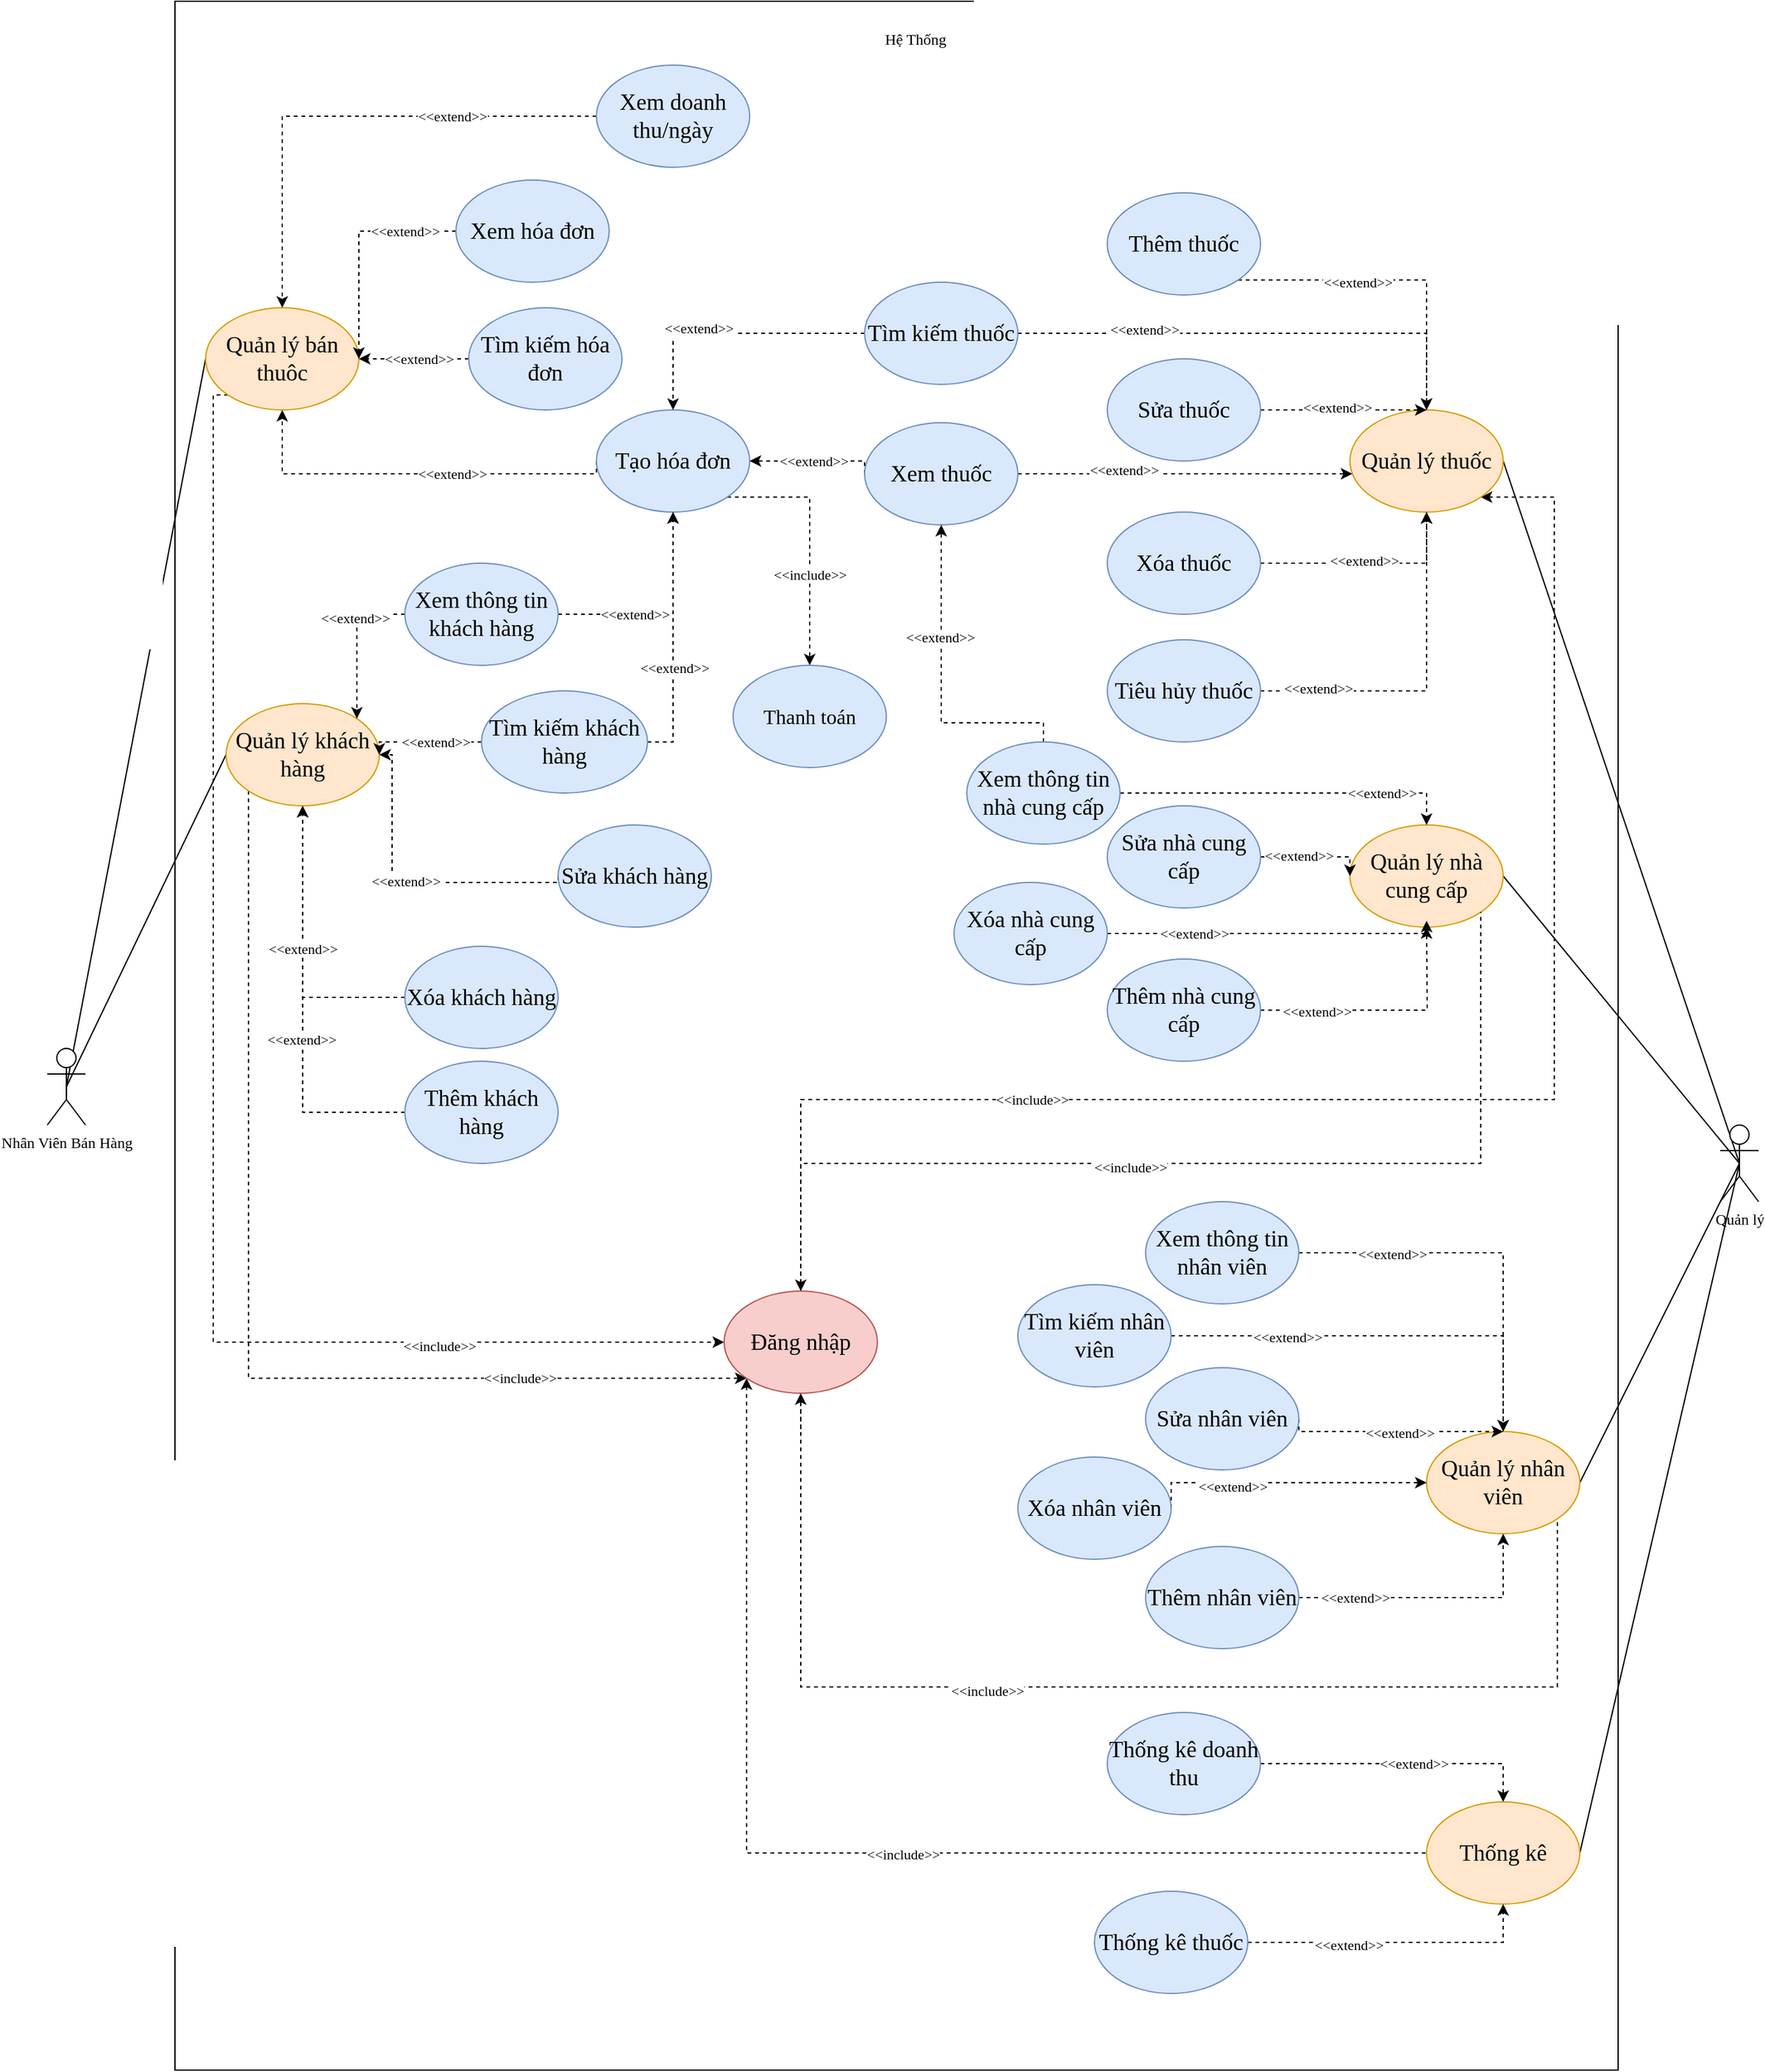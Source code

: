 <mxfile version="13.7.7" type="github">
  <diagram id="my5T69vcgsBm1xiMYot3" name="Page-1">
    <mxGraphModel dx="3367" dy="3146" grid="1" gridSize="10" guides="1" tooltips="1" connect="1" arrows="1" fold="1" page="1" pageScale="1" pageWidth="827" pageHeight="1169" math="0" shadow="0">
      <root>
        <mxCell id="0" />
        <mxCell id="1" parent="0" />
        <mxCell id="rmX3EuTgFiDhoVk7WDeN-18" value="" style="rounded=0;whiteSpace=wrap;html=1;fontFamily=Times New Roman;" vertex="1" parent="1">
          <mxGeometry x="270" y="-60" width="1130" height="1620" as="geometry" />
        </mxCell>
        <mxCell id="ejoTcQP1C6wPcJlGT3Gc-2" value="Hệ Thống" style="text;html=1;strokeColor=none;fillColor=none;align=center;verticalAlign=middle;whiteSpace=wrap;rounded=0;fontFamily=Times New Roman;" parent="1" vertex="1">
          <mxGeometry x="790" y="-40" width="120" height="20" as="geometry" />
        </mxCell>
        <mxCell id="ejoTcQP1C6wPcJlGT3Gc-44" style="edgeStyle=none;rounded=0;orthogonalLoop=1;jettySize=auto;html=1;exitX=0.5;exitY=0.5;exitDx=0;exitDy=0;exitPerimeter=0;entryX=0;entryY=0.5;entryDx=0;entryDy=0;endArrow=none;endFill=0;fontFamily=Times New Roman;" parent="1" source="ejoTcQP1C6wPcJlGT3Gc-5" target="ejoTcQP1C6wPcJlGT3Gc-8" edge="1">
          <mxGeometry relative="1" as="geometry" />
        </mxCell>
        <mxCell id="ejoTcQP1C6wPcJlGT3Gc-45" style="edgeStyle=none;rounded=0;orthogonalLoop=1;jettySize=auto;html=1;exitX=0.5;exitY=0.5;exitDx=0;exitDy=0;exitPerimeter=0;entryX=0;entryY=0.5;entryDx=0;entryDy=0;endArrow=none;endFill=0;fontFamily=Times New Roman;" parent="1" source="ejoTcQP1C6wPcJlGT3Gc-5" target="ejoTcQP1C6wPcJlGT3Gc-10" edge="1">
          <mxGeometry relative="1" as="geometry" />
        </mxCell>
        <mxCell id="ejoTcQP1C6wPcJlGT3Gc-5" value="Nhân Viên Bán Hàng" style="shape=umlActor;verticalLabelPosition=bottom;verticalAlign=top;html=1;outlineConnect=0;fontFamily=Times New Roman;" parent="1" vertex="1">
          <mxGeometry x="170" y="760" width="30" height="60" as="geometry" />
        </mxCell>
        <mxCell id="rmX3EuTgFiDhoVk7WDeN-57" style="edgeStyle=orthogonalEdgeStyle;rounded=0;orthogonalLoop=1;jettySize=auto;html=1;exitX=0;exitY=1;exitDx=0;exitDy=0;entryX=0;entryY=0.5;entryDx=0;entryDy=0;dashed=1;startArrow=none;startFill=0;endArrow=classic;endFill=1;fontFamily=Times New Roman;" edge="1" parent="1" source="ejoTcQP1C6wPcJlGT3Gc-8" target="rmX3EuTgFiDhoVk7WDeN-29">
          <mxGeometry relative="1" as="geometry">
            <Array as="points">
              <mxPoint x="300" y="248" />
              <mxPoint x="300" y="990" />
            </Array>
          </mxGeometry>
        </mxCell>
        <mxCell id="rmX3EuTgFiDhoVk7WDeN-76" value="&amp;lt;&amp;lt;include&amp;gt;&amp;gt;" style="edgeLabel;html=1;align=center;verticalAlign=middle;resizable=0;points=[];fontFamily=Times New Roman;" vertex="1" connectable="0" parent="rmX3EuTgFiDhoVk7WDeN-57">
          <mxGeometry x="0.613" y="-3" relative="1" as="geometry">
            <mxPoint as="offset" />
          </mxGeometry>
        </mxCell>
        <mxCell id="ejoTcQP1C6wPcJlGT3Gc-8" value="&lt;font style=&quot;font-size: 18px&quot;&gt;Quản lý bán thuôc&lt;/font&gt;" style="ellipse;whiteSpace=wrap;html=1;fillColor=#ffe6cc;strokeColor=#d79b00;fontFamily=Times New Roman;" parent="1" vertex="1">
          <mxGeometry x="294" y="180" width="120" height="80" as="geometry" />
        </mxCell>
        <mxCell id="rmX3EuTgFiDhoVk7WDeN-58" style="edgeStyle=orthogonalEdgeStyle;rounded=0;orthogonalLoop=1;jettySize=auto;html=1;exitX=0;exitY=1;exitDx=0;exitDy=0;entryX=0;entryY=1;entryDx=0;entryDy=0;dashed=1;startArrow=none;startFill=0;endArrow=classic;endFill=1;fontFamily=Times New Roman;" edge="1" parent="1" source="ejoTcQP1C6wPcJlGT3Gc-10" target="rmX3EuTgFiDhoVk7WDeN-29">
          <mxGeometry relative="1" as="geometry">
            <Array as="points">
              <mxPoint x="328" y="1018" />
            </Array>
          </mxGeometry>
        </mxCell>
        <mxCell id="rmX3EuTgFiDhoVk7WDeN-77" value="&amp;lt;&amp;lt;include&amp;gt;&amp;gt;" style="edgeLabel;html=1;align=center;verticalAlign=middle;resizable=0;points=[];fontFamily=Times New Roman;" vertex="1" connectable="0" parent="rmX3EuTgFiDhoVk7WDeN-58">
          <mxGeometry x="0.582" y="1" relative="1" as="geometry">
            <mxPoint as="offset" />
          </mxGeometry>
        </mxCell>
        <mxCell id="ejoTcQP1C6wPcJlGT3Gc-10" value="&lt;font style=&quot;font-size: 18px&quot;&gt;Quản lý khách hàng&lt;/font&gt;" style="ellipse;whiteSpace=wrap;html=1;fillColor=#ffe6cc;strokeColor=#d79b00;fontFamily=Times New Roman;" parent="1" vertex="1">
          <mxGeometry x="310" y="490" width="120" height="80" as="geometry" />
        </mxCell>
        <mxCell id="ejoTcQP1C6wPcJlGT3Gc-40" style="rounded=0;orthogonalLoop=1;jettySize=auto;html=1;exitX=0.5;exitY=0.5;exitDx=0;exitDy=0;exitPerimeter=0;entryX=1;entryY=0.5;entryDx=0;entryDy=0;endArrow=none;endFill=0;fontFamily=Times New Roman;" parent="1" source="ejoTcQP1C6wPcJlGT3Gc-11" target="ejoTcQP1C6wPcJlGT3Gc-16" edge="1">
          <mxGeometry relative="1" as="geometry" />
        </mxCell>
        <mxCell id="rmX3EuTgFiDhoVk7WDeN-26" style="rounded=0;orthogonalLoop=1;jettySize=auto;html=1;exitX=0.5;exitY=0.5;exitDx=0;exitDy=0;exitPerimeter=0;entryX=1;entryY=0.5;entryDx=0;entryDy=0;endArrow=none;endFill=0;fontFamily=Times New Roman;" edge="1" parent="1" source="ejoTcQP1C6wPcJlGT3Gc-11" target="ejoTcQP1C6wPcJlGT3Gc-20">
          <mxGeometry relative="1" as="geometry" />
        </mxCell>
        <mxCell id="rmX3EuTgFiDhoVk7WDeN-27" style="edgeStyle=none;rounded=0;orthogonalLoop=1;jettySize=auto;html=1;exitX=0.5;exitY=0.5;exitDx=0;exitDy=0;exitPerimeter=0;entryX=1;entryY=0.5;entryDx=0;entryDy=0;endArrow=none;endFill=0;fontFamily=Times New Roman;" edge="1" parent="1" source="ejoTcQP1C6wPcJlGT3Gc-11" target="ejoTcQP1C6wPcJlGT3Gc-15">
          <mxGeometry relative="1" as="geometry" />
        </mxCell>
        <mxCell id="ejoTcQP1C6wPcJlGT3Gc-11" value="Quản lý" style="shape=umlActor;verticalLabelPosition=bottom;verticalAlign=top;html=1;outlineConnect=0;fontFamily=Times New Roman;" parent="1" vertex="1">
          <mxGeometry x="1480" y="820" width="30" height="60" as="geometry" />
        </mxCell>
        <mxCell id="rmX3EuTgFiDhoVk7WDeN-7" style="rounded=0;orthogonalLoop=1;jettySize=auto;html=1;exitX=1;exitY=0.5;exitDx=0;exitDy=0;endArrow=none;endFill=0;fontFamily=Times New Roman;entryX=0.5;entryY=0.5;entryDx=0;entryDy=0;entryPerimeter=0;" edge="1" parent="1" source="ejoTcQP1C6wPcJlGT3Gc-14" target="ejoTcQP1C6wPcJlGT3Gc-11">
          <mxGeometry relative="1" as="geometry" />
        </mxCell>
        <mxCell id="ejoTcQP1C6wPcJlGT3Gc-14" value="&lt;font style=&quot;font-size: 18px&quot;&gt;Quản lý nhân viên&lt;/font&gt;" style="ellipse;whiteSpace=wrap;html=1;fillColor=#ffe6cc;strokeColor=#d79b00;fontFamily=Times New Roman;" parent="1" vertex="1">
          <mxGeometry x="1250" y="1060" width="120" height="80" as="geometry" />
        </mxCell>
        <mxCell id="ejoTcQP1C6wPcJlGT3Gc-15" value="&lt;font style=&quot;font-size: 18px&quot;&gt;Quản lý nhà cung cấp&lt;/font&gt;" style="ellipse;whiteSpace=wrap;html=1;fillColor=#ffe6cc;strokeColor=#d79b00;fontFamily=Times New Roman;" parent="1" vertex="1">
          <mxGeometry x="1190" y="585" width="120" height="80" as="geometry" />
        </mxCell>
        <mxCell id="rmX3EuTgFiDhoVk7WDeN-32" style="edgeStyle=orthogonalEdgeStyle;rounded=0;orthogonalLoop=1;jettySize=auto;html=1;exitX=1;exitY=1;exitDx=0;exitDy=0;dashed=1;startArrow=classic;startFill=1;endArrow=none;endFill=0;fontFamily=Times New Roman;" edge="1" parent="1" source="ejoTcQP1C6wPcJlGT3Gc-16">
          <mxGeometry relative="1" as="geometry">
            <mxPoint x="760" y="1061.667" as="targetPoint" />
            <Array as="points">
              <mxPoint x="1350" y="328" />
              <mxPoint x="1350" y="800" />
              <mxPoint x="760" y="800" />
            </Array>
          </mxGeometry>
        </mxCell>
        <mxCell id="rmX3EuTgFiDhoVk7WDeN-33" value="&amp;lt;&amp;lt;include&amp;gt;&amp;gt;" style="edgeLabel;html=1;align=center;verticalAlign=middle;resizable=0;points=[];fontFamily=Times New Roman;" vertex="1" connectable="0" parent="rmX3EuTgFiDhoVk7WDeN-32">
          <mxGeometry x="0.359" relative="1" as="geometry">
            <mxPoint as="offset" />
          </mxGeometry>
        </mxCell>
        <mxCell id="ejoTcQP1C6wPcJlGT3Gc-16" value="&lt;font style=&quot;font-size: 18px&quot;&gt;Quản lý thuốc&lt;/font&gt;" style="ellipse;whiteSpace=wrap;html=1;fillColor=#ffe6cc;strokeColor=#d79b00;fontFamily=Times New Roman;" parent="1" vertex="1">
          <mxGeometry x="1190" y="260" width="120" height="80" as="geometry" />
        </mxCell>
        <mxCell id="ejoTcQP1C6wPcJlGT3Gc-53" style="edgeStyle=orthogonalEdgeStyle;rounded=0;orthogonalLoop=1;jettySize=auto;html=1;exitX=0;exitY=0.5;exitDx=0;exitDy=0;dashed=1;endArrow=classic;endFill=1;fontFamily=Times New Roman;" parent="1" source="ejoTcQP1C6wPcJlGT3Gc-17" target="ejoTcQP1C6wPcJlGT3Gc-8" edge="1">
          <mxGeometry relative="1" as="geometry" />
        </mxCell>
        <mxCell id="ejoTcQP1C6wPcJlGT3Gc-58" value="&amp;lt;&amp;lt;extend&amp;gt;&amp;gt;" style="edgeLabel;html=1;align=center;verticalAlign=middle;resizable=0;points=[];fontFamily=Times New Roman;" parent="ejoTcQP1C6wPcJlGT3Gc-53" vertex="1" connectable="0">
          <mxGeometry x="-0.279" y="-2" relative="1" as="geometry">
            <mxPoint x="29.83" y="2" as="offset" />
          </mxGeometry>
        </mxCell>
        <mxCell id="ejoTcQP1C6wPcJlGT3Gc-17" value="&lt;font style=&quot;font-size: 18px&quot;&gt;Xem doanh thu/ngày&lt;/font&gt;" style="ellipse;whiteSpace=wrap;html=1;fillColor=#dae8fc;strokeColor=#6c8ebf;fontFamily=Times New Roman;" parent="1" vertex="1">
          <mxGeometry x="600" y="-10" width="120" height="80" as="geometry" />
        </mxCell>
        <mxCell id="ejoTcQP1C6wPcJlGT3Gc-51" style="edgeStyle=orthogonalEdgeStyle;rounded=0;orthogonalLoop=1;jettySize=auto;html=1;exitX=0;exitY=0.5;exitDx=0;exitDy=0;entryX=0.5;entryY=1;entryDx=0;entryDy=0;dashed=1;endArrow=classic;endFill=1;fontFamily=Times New Roman;" parent="1" source="ejoTcQP1C6wPcJlGT3Gc-18" target="ejoTcQP1C6wPcJlGT3Gc-8" edge="1">
          <mxGeometry relative="1" as="geometry">
            <Array as="points">
              <mxPoint x="354" y="310" />
            </Array>
          </mxGeometry>
        </mxCell>
        <mxCell id="ejoTcQP1C6wPcJlGT3Gc-59" value="&amp;lt;&amp;lt;extend&amp;gt;&amp;gt;" style="edgeLabel;html=1;align=center;verticalAlign=middle;resizable=0;points=[];fontFamily=Times New Roman;" parent="ejoTcQP1C6wPcJlGT3Gc-51" vertex="1" connectable="0">
          <mxGeometry x="-0.089" y="-1" relative="1" as="geometry">
            <mxPoint x="16.67" y="1" as="offset" />
          </mxGeometry>
        </mxCell>
        <mxCell id="rmX3EuTgFiDhoVk7WDeN-79" style="edgeStyle=orthogonalEdgeStyle;rounded=0;orthogonalLoop=1;jettySize=auto;html=1;exitX=1;exitY=1;exitDx=0;exitDy=0;entryX=0.5;entryY=0;entryDx=0;entryDy=0;dashed=1;startArrow=none;startFill=0;endArrow=classic;endFill=1;fontFamily=Times New Roman;" edge="1" parent="1" source="ejoTcQP1C6wPcJlGT3Gc-18" target="rmX3EuTgFiDhoVk7WDeN-78">
          <mxGeometry relative="1" as="geometry">
            <Array as="points">
              <mxPoint x="767" y="328" />
            </Array>
          </mxGeometry>
        </mxCell>
        <mxCell id="rmX3EuTgFiDhoVk7WDeN-80" value="&amp;lt;&amp;lt;include&amp;gt;&amp;gt;" style="edgeLabel;html=1;align=center;verticalAlign=middle;resizable=0;points=[];fontFamily=Times New Roman;" vertex="1" connectable="0" parent="rmX3EuTgFiDhoVk7WDeN-79">
          <mxGeometry x="0.606" relative="1" as="geometry">
            <mxPoint y="-32.09" as="offset" />
          </mxGeometry>
        </mxCell>
        <mxCell id="ejoTcQP1C6wPcJlGT3Gc-18" value="&lt;font style=&quot;font-size: 18px&quot;&gt;Tạo hóa đơn&lt;/font&gt;" style="ellipse;whiteSpace=wrap;html=1;fillColor=#dae8fc;strokeColor=#6c8ebf;fontFamily=Times New Roman;" parent="1" vertex="1">
          <mxGeometry x="600" y="260" width="120" height="80" as="geometry" />
        </mxCell>
        <mxCell id="ejoTcQP1C6wPcJlGT3Gc-20" value="&lt;font style=&quot;font-size: 18px&quot;&gt;Thống kê&lt;/font&gt;" style="ellipse;whiteSpace=wrap;html=1;fillColor=#ffe6cc;strokeColor=#d79b00;fontFamily=Times New Roman;" parent="1" vertex="1">
          <mxGeometry x="1250" y="1350" width="120" height="80" as="geometry" />
        </mxCell>
        <mxCell id="ejoTcQP1C6wPcJlGT3Gc-27" style="edgeStyle=orthogonalEdgeStyle;rounded=0;orthogonalLoop=1;jettySize=auto;html=1;exitX=1;exitY=1;exitDx=0;exitDy=0;dashed=1;fontFamily=Times New Roman;" parent="1" source="ejoTcQP1C6wPcJlGT3Gc-21" target="ejoTcQP1C6wPcJlGT3Gc-16" edge="1">
          <mxGeometry relative="1" as="geometry" />
        </mxCell>
        <mxCell id="ejoTcQP1C6wPcJlGT3Gc-28" value="&amp;lt;&amp;lt;extend&amp;gt;&amp;gt;" style="edgeLabel;html=1;align=center;verticalAlign=middle;resizable=0;points=[];fontFamily=Times New Roman;" parent="ejoTcQP1C6wPcJlGT3Gc-27" vertex="1" connectable="0">
          <mxGeometry x="-0.252" y="1" relative="1" as="geometry">
            <mxPoint y="2.71" as="offset" />
          </mxGeometry>
        </mxCell>
        <mxCell id="ejoTcQP1C6wPcJlGT3Gc-21" value="&lt;font style=&quot;font-size: 18px&quot;&gt;Thêm thuốc&lt;/font&gt;" style="ellipse;whiteSpace=wrap;html=1;fillColor=#dae8fc;strokeColor=#6c8ebf;fontFamily=Times New Roman;" parent="1" vertex="1">
          <mxGeometry x="1000" y="90" width="120" height="80" as="geometry" />
        </mxCell>
        <mxCell id="ejoTcQP1C6wPcJlGT3Gc-31" style="rounded=0;orthogonalLoop=1;jettySize=auto;html=1;exitX=1;exitY=0.5;exitDx=0;exitDy=0;entryX=0.5;entryY=0;entryDx=0;entryDy=0;dashed=1;fontFamily=Times New Roman;" parent="1" source="ejoTcQP1C6wPcJlGT3Gc-22" target="ejoTcQP1C6wPcJlGT3Gc-16" edge="1">
          <mxGeometry relative="1" as="geometry" />
        </mxCell>
        <mxCell id="ejoTcQP1C6wPcJlGT3Gc-32" value="&amp;lt;&amp;lt;extend&amp;gt;&amp;gt;" style="edgeLabel;html=1;align=center;verticalAlign=middle;resizable=0;points=[];fontFamily=Times New Roman;" parent="ejoTcQP1C6wPcJlGT3Gc-31" vertex="1" connectable="0">
          <mxGeometry x="-0.086" y="2" relative="1" as="geometry">
            <mxPoint as="offset" />
          </mxGeometry>
        </mxCell>
        <mxCell id="ejoTcQP1C6wPcJlGT3Gc-22" value="&lt;font style=&quot;font-size: 18px&quot;&gt;Sửa thuốc&lt;/font&gt;" style="ellipse;whiteSpace=wrap;html=1;fillColor=#dae8fc;strokeColor=#6c8ebf;fontFamily=Times New Roman;" parent="1" vertex="1">
          <mxGeometry x="1000" y="220" width="120" height="80" as="geometry" />
        </mxCell>
        <mxCell id="ejoTcQP1C6wPcJlGT3Gc-36" style="edgeStyle=orthogonalEdgeStyle;rounded=0;orthogonalLoop=1;jettySize=auto;html=1;exitX=1;exitY=0.5;exitDx=0;exitDy=0;entryX=0.5;entryY=1;entryDx=0;entryDy=0;dashed=1;fontFamily=Times New Roman;" parent="1" source="ejoTcQP1C6wPcJlGT3Gc-23" target="ejoTcQP1C6wPcJlGT3Gc-16" edge="1">
          <mxGeometry relative="1" as="geometry" />
        </mxCell>
        <mxCell id="ejoTcQP1C6wPcJlGT3Gc-37" value="&amp;lt;&amp;lt;extend&amp;gt;&amp;gt;" style="edgeLabel;html=1;align=center;verticalAlign=middle;resizable=0;points=[];fontFamily=Times New Roman;" parent="ejoTcQP1C6wPcJlGT3Gc-36" vertex="1" connectable="0">
          <mxGeometry x="-0.05" y="2" relative="1" as="geometry">
            <mxPoint as="offset" />
          </mxGeometry>
        </mxCell>
        <mxCell id="ejoTcQP1C6wPcJlGT3Gc-23" value="&lt;font style=&quot;font-size: 18px&quot;&gt;Xóa thuốc&lt;/font&gt;" style="ellipse;whiteSpace=wrap;html=1;fillColor=#dae8fc;strokeColor=#6c8ebf;fontFamily=Times New Roman;" parent="1" vertex="1">
          <mxGeometry x="1000" y="340" width="120" height="80" as="geometry" />
        </mxCell>
        <mxCell id="ejoTcQP1C6wPcJlGT3Gc-48" style="edgeStyle=orthogonalEdgeStyle;rounded=0;orthogonalLoop=1;jettySize=auto;html=1;exitX=1;exitY=0.5;exitDx=0;exitDy=0;endArrow=classic;endFill=1;dashed=1;fontFamily=Times New Roman;" parent="1" source="ejoTcQP1C6wPcJlGT3Gc-24" target="ejoTcQP1C6wPcJlGT3Gc-16" edge="1">
          <mxGeometry relative="1" as="geometry">
            <Array as="points">
              <mxPoint x="1030" y="310" />
              <mxPoint x="1030" y="310" />
            </Array>
          </mxGeometry>
        </mxCell>
        <mxCell id="ejoTcQP1C6wPcJlGT3Gc-49" value="&amp;lt;&amp;lt;extend&amp;gt;&amp;gt;" style="edgeLabel;html=1;align=center;verticalAlign=middle;resizable=0;points=[];fontFamily=Times New Roman;" parent="ejoTcQP1C6wPcJlGT3Gc-48" vertex="1" connectable="0">
          <mxGeometry x="-0.37" y="3" relative="1" as="geometry">
            <mxPoint as="offset" />
          </mxGeometry>
        </mxCell>
        <mxCell id="ejoTcQP1C6wPcJlGT3Gc-55" style="edgeStyle=orthogonalEdgeStyle;rounded=0;orthogonalLoop=1;jettySize=auto;html=1;exitX=0;exitY=0.5;exitDx=0;exitDy=0;dashed=1;endArrow=classic;endFill=1;entryX=1;entryY=0.5;entryDx=0;entryDy=0;fontFamily=Times New Roman;" parent="1" source="ejoTcQP1C6wPcJlGT3Gc-24" target="ejoTcQP1C6wPcJlGT3Gc-18" edge="1">
          <mxGeometry relative="1" as="geometry">
            <mxPoint x="560" y="310" as="targetPoint" />
            <Array as="points">
              <mxPoint x="810" y="300" />
            </Array>
          </mxGeometry>
        </mxCell>
        <mxCell id="ejoTcQP1C6wPcJlGT3Gc-57" value="&amp;lt;&amp;lt;extend&amp;gt;&amp;gt;" style="edgeLabel;html=1;align=center;verticalAlign=middle;resizable=0;points=[];fontFamily=Times New Roman;" parent="ejoTcQP1C6wPcJlGT3Gc-55" vertex="1" connectable="0">
          <mxGeometry x="0.052" y="-1" relative="1" as="geometry">
            <mxPoint x="2.5" y="1" as="offset" />
          </mxGeometry>
        </mxCell>
        <mxCell id="ejoTcQP1C6wPcJlGT3Gc-24" value="&lt;font style=&quot;font-size: 18px&quot;&gt;Xem thuốc&lt;/font&gt;" style="ellipse;whiteSpace=wrap;html=1;fillColor=#dae8fc;strokeColor=#6c8ebf;fontFamily=Times New Roman;" parent="1" vertex="1">
          <mxGeometry x="810" y="270" width="120" height="80" as="geometry" />
        </mxCell>
        <mxCell id="ejoTcQP1C6wPcJlGT3Gc-38" style="edgeStyle=orthogonalEdgeStyle;rounded=0;orthogonalLoop=1;jettySize=auto;html=1;exitX=1;exitY=0.5;exitDx=0;exitDy=0;dashed=1;fontFamily=Times New Roman;" parent="1" source="ejoTcQP1C6wPcJlGT3Gc-25" target="ejoTcQP1C6wPcJlGT3Gc-16" edge="1">
          <mxGeometry relative="1" as="geometry" />
        </mxCell>
        <mxCell id="ejoTcQP1C6wPcJlGT3Gc-39" value="&amp;lt;&amp;lt;extend&amp;gt;&amp;gt;" style="edgeLabel;html=1;align=center;verticalAlign=middle;resizable=0;points=[];fontFamily=Times New Roman;" parent="ejoTcQP1C6wPcJlGT3Gc-38" vertex="1" connectable="0">
          <mxGeometry x="-0.672" y="2" relative="1" as="geometry">
            <mxPoint as="offset" />
          </mxGeometry>
        </mxCell>
        <mxCell id="ejoTcQP1C6wPcJlGT3Gc-25" value="&lt;font style=&quot;font-size: 18px&quot;&gt;Tiêu hủy thuốc&lt;/font&gt;" style="ellipse;whiteSpace=wrap;html=1;fillColor=#dae8fc;strokeColor=#6c8ebf;fontFamily=Times New Roman;" parent="1" vertex="1">
          <mxGeometry x="1000" y="440" width="120" height="80" as="geometry" />
        </mxCell>
        <mxCell id="ejoTcQP1C6wPcJlGT3Gc-29" style="edgeStyle=orthogonalEdgeStyle;rounded=0;orthogonalLoop=1;jettySize=auto;html=1;exitX=1;exitY=0.5;exitDx=0;exitDy=0;dashed=1;fontFamily=Times New Roman;" parent="1" source="ejoTcQP1C6wPcJlGT3Gc-26" target="ejoTcQP1C6wPcJlGT3Gc-16" edge="1">
          <mxGeometry relative="1" as="geometry" />
        </mxCell>
        <mxCell id="ejoTcQP1C6wPcJlGT3Gc-30" value="&amp;lt;&amp;lt;extend&amp;gt;&amp;gt;" style="edgeLabel;html=1;align=center;verticalAlign=middle;resizable=0;points=[];fontFamily=Times New Roman;" parent="ejoTcQP1C6wPcJlGT3Gc-29" vertex="1" connectable="0">
          <mxGeometry x="-0.479" y="3" relative="1" as="geometry">
            <mxPoint as="offset" />
          </mxGeometry>
        </mxCell>
        <mxCell id="ejoTcQP1C6wPcJlGT3Gc-54" style="edgeStyle=orthogonalEdgeStyle;rounded=0;orthogonalLoop=1;jettySize=auto;html=1;exitX=0;exitY=0.5;exitDx=0;exitDy=0;dashed=1;endArrow=classic;endFill=1;entryX=0.5;entryY=0;entryDx=0;entryDy=0;fontFamily=Times New Roman;" parent="1" source="ejoTcQP1C6wPcJlGT3Gc-26" target="ejoTcQP1C6wPcJlGT3Gc-18" edge="1">
          <mxGeometry relative="1" as="geometry">
            <Array as="points">
              <mxPoint x="660" y="200" />
            </Array>
          </mxGeometry>
        </mxCell>
        <mxCell id="ejoTcQP1C6wPcJlGT3Gc-56" value="&amp;lt;&amp;lt;extend&amp;gt;&amp;gt;" style="edgeLabel;html=1;align=center;verticalAlign=middle;resizable=0;points=[];fontFamily=Times New Roman;" parent="ejoTcQP1C6wPcJlGT3Gc-54" vertex="1" connectable="0">
          <mxGeometry x="0.252" y="-4" relative="1" as="geometry">
            <mxPoint x="1" as="offset" />
          </mxGeometry>
        </mxCell>
        <mxCell id="ejoTcQP1C6wPcJlGT3Gc-26" value="&lt;font style=&quot;font-size: 18px&quot;&gt;Tìm kiếm thuốc&lt;/font&gt;" style="ellipse;whiteSpace=wrap;html=1;fillColor=#dae8fc;strokeColor=#6c8ebf;fontFamily=Times New Roman;" parent="1" vertex="1">
          <mxGeometry x="810" y="160" width="120" height="80" as="geometry" />
        </mxCell>
        <mxCell id="ejoTcQP1C6wPcJlGT3Gc-64" style="edgeStyle=orthogonalEdgeStyle;rounded=0;orthogonalLoop=1;jettySize=auto;html=1;exitX=0;exitY=0.5;exitDx=0;exitDy=0;dashed=1;endArrow=classic;endFill=1;fontFamily=Times New Roman;" parent="1" source="ejoTcQP1C6wPcJlGT3Gc-60" target="ejoTcQP1C6wPcJlGT3Gc-10" edge="1">
          <mxGeometry relative="1" as="geometry" />
        </mxCell>
        <mxCell id="ejoTcQP1C6wPcJlGT3Gc-68" value="&amp;lt;&amp;lt;extend&amp;gt;&amp;gt;" style="edgeLabel;html=1;align=center;verticalAlign=middle;resizable=0;points=[];fontFamily=Times New Roman;" parent="ejoTcQP1C6wPcJlGT3Gc-64" vertex="1" connectable="0">
          <mxGeometry x="-0.144" y="1" relative="1" as="geometry">
            <mxPoint as="offset" />
          </mxGeometry>
        </mxCell>
        <mxCell id="ejoTcQP1C6wPcJlGT3Gc-60" value="&lt;font style=&quot;font-size: 18px&quot;&gt;Thêm khách hàng&lt;/font&gt;" style="ellipse;whiteSpace=wrap;html=1;fillColor=#dae8fc;strokeColor=#6c8ebf;fontFamily=Times New Roman;" parent="1" vertex="1">
          <mxGeometry x="450" y="770" width="120" height="80" as="geometry" />
        </mxCell>
        <mxCell id="ejoTcQP1C6wPcJlGT3Gc-65" style="edgeStyle=orthogonalEdgeStyle;rounded=0;orthogonalLoop=1;jettySize=auto;html=1;exitX=0;exitY=0.5;exitDx=0;exitDy=0;entryX=1;entryY=0.5;entryDx=0;entryDy=0;dashed=1;endArrow=classic;endFill=1;fontFamily=Times New Roman;" parent="1" source="ejoTcQP1C6wPcJlGT3Gc-61" target="ejoTcQP1C6wPcJlGT3Gc-10" edge="1">
          <mxGeometry relative="1" as="geometry">
            <Array as="points">
              <mxPoint x="570" y="630" />
              <mxPoint x="440" y="630" />
              <mxPoint x="440" y="530" />
            </Array>
          </mxGeometry>
        </mxCell>
        <mxCell id="ejoTcQP1C6wPcJlGT3Gc-69" value="&amp;lt;&amp;lt;extend&amp;gt;&amp;gt;&amp;nbsp;" style="edgeLabel;html=1;align=center;verticalAlign=middle;resizable=0;points=[];fontFamily=Times New Roman;" parent="ejoTcQP1C6wPcJlGT3Gc-65" vertex="1" connectable="0">
          <mxGeometry x="0.005" y="-1" relative="1" as="geometry">
            <mxPoint as="offset" />
          </mxGeometry>
        </mxCell>
        <mxCell id="ejoTcQP1C6wPcJlGT3Gc-61" value="&lt;font style=&quot;font-size: 18px&quot;&gt;Sửa khách hàng&lt;/font&gt;" style="ellipse;whiteSpace=wrap;html=1;fillColor=#dae8fc;strokeColor=#6c8ebf;fontFamily=Times New Roman;" parent="1" vertex="1">
          <mxGeometry x="570" y="585" width="120" height="80" as="geometry" />
        </mxCell>
        <mxCell id="ejoTcQP1C6wPcJlGT3Gc-66" style="edgeStyle=orthogonalEdgeStyle;rounded=0;orthogonalLoop=1;jettySize=auto;html=1;exitX=0;exitY=0.5;exitDx=0;exitDy=0;entryX=0.5;entryY=1;entryDx=0;entryDy=0;dashed=1;endArrow=classic;endFill=1;fontFamily=Times New Roman;" parent="1" source="ejoTcQP1C6wPcJlGT3Gc-62" target="ejoTcQP1C6wPcJlGT3Gc-10" edge="1">
          <mxGeometry relative="1" as="geometry" />
        </mxCell>
        <mxCell id="ejoTcQP1C6wPcJlGT3Gc-70" value="&amp;lt;&amp;lt;extend&amp;gt;&amp;gt;" style="edgeLabel;html=1;align=center;verticalAlign=middle;resizable=0;points=[];fontFamily=Times New Roman;" parent="ejoTcQP1C6wPcJlGT3Gc-66" vertex="1" connectable="0">
          <mxGeometry x="0.025" relative="1" as="geometry">
            <mxPoint as="offset" />
          </mxGeometry>
        </mxCell>
        <mxCell id="ejoTcQP1C6wPcJlGT3Gc-62" value="&lt;font style=&quot;font-size: 18px&quot;&gt;Xóa khách hàng&lt;/font&gt;" style="ellipse;whiteSpace=wrap;html=1;fillColor=#dae8fc;strokeColor=#6c8ebf;fontFamily=Times New Roman;" parent="1" vertex="1">
          <mxGeometry x="450" y="680" width="120" height="80" as="geometry" />
        </mxCell>
        <mxCell id="ejoTcQP1C6wPcJlGT3Gc-67" style="edgeStyle=orthogonalEdgeStyle;rounded=0;orthogonalLoop=1;jettySize=auto;html=1;exitX=0;exitY=0.5;exitDx=0;exitDy=0;dashed=1;endArrow=classic;endFill=1;entryX=1;entryY=0;entryDx=0;entryDy=0;fontFamily=Times New Roman;" parent="1" source="ejoTcQP1C6wPcJlGT3Gc-63" target="ejoTcQP1C6wPcJlGT3Gc-10" edge="1">
          <mxGeometry relative="1" as="geometry">
            <mxPoint x="290" y="500" as="targetPoint" />
          </mxGeometry>
        </mxCell>
        <mxCell id="ejoTcQP1C6wPcJlGT3Gc-71" value="&amp;lt;&amp;lt;extend&amp;gt;&amp;gt;" style="edgeLabel;html=1;align=center;verticalAlign=middle;resizable=0;points=[];fontFamily=Times New Roman;" parent="ejoTcQP1C6wPcJlGT3Gc-67" vertex="1" connectable="0">
          <mxGeometry x="-0.32" y="-2" relative="1" as="geometry">
            <mxPoint as="offset" />
          </mxGeometry>
        </mxCell>
        <mxCell id="ejoTcQP1C6wPcJlGT3Gc-96" style="edgeStyle=orthogonalEdgeStyle;rounded=0;orthogonalLoop=1;jettySize=auto;html=1;exitX=1;exitY=0.5;exitDx=0;exitDy=0;dashed=1;endArrow=classic;endFill=1;fontFamily=Times New Roman;" parent="1" source="ejoTcQP1C6wPcJlGT3Gc-63" target="ejoTcQP1C6wPcJlGT3Gc-18" edge="1">
          <mxGeometry relative="1" as="geometry" />
        </mxCell>
        <mxCell id="ejoTcQP1C6wPcJlGT3Gc-98" value="&amp;lt;&amp;lt;extend&amp;gt;&amp;gt;" style="edgeLabel;html=1;align=center;verticalAlign=middle;resizable=0;points=[];fontFamily=Times New Roman;" parent="ejoTcQP1C6wPcJlGT3Gc-96" vertex="1" connectable="0">
          <mxGeometry x="-0.588" y="1" relative="1" as="geometry">
            <mxPoint x="25" y="1" as="offset" />
          </mxGeometry>
        </mxCell>
        <mxCell id="ejoTcQP1C6wPcJlGT3Gc-63" value="&lt;font style=&quot;font-size: 18px&quot;&gt;Xem thông tin khách hàng&lt;/font&gt;" style="ellipse;whiteSpace=wrap;html=1;fillColor=#dae8fc;strokeColor=#6c8ebf;fontFamily=Times New Roman;" parent="1" vertex="1">
          <mxGeometry x="450" y="380" width="120" height="80" as="geometry" />
        </mxCell>
        <mxCell id="ejoTcQP1C6wPcJlGT3Gc-88" style="edgeStyle=orthogonalEdgeStyle;rounded=0;orthogonalLoop=1;jettySize=auto;html=1;exitX=1;exitY=0.5;exitDx=0;exitDy=0;dashed=1;endArrow=classic;endFill=1;fontFamily=Times New Roman;" parent="1" source="ejoTcQP1C6wPcJlGT3Gc-77" edge="1">
          <mxGeometry relative="1" as="geometry">
            <mxPoint x="1250.0" y="660" as="targetPoint" />
          </mxGeometry>
        </mxCell>
        <mxCell id="ejoTcQP1C6wPcJlGT3Gc-92" value="&amp;lt;&amp;lt;extend&amp;gt;&amp;gt;" style="edgeLabel;html=1;align=center;verticalAlign=middle;resizable=0;points=[];fontFamily=Times New Roman;" parent="ejoTcQP1C6wPcJlGT3Gc-88" vertex="1" connectable="0">
          <mxGeometry x="-0.559" y="-1" relative="1" as="geometry">
            <mxPoint as="offset" />
          </mxGeometry>
        </mxCell>
        <mxCell id="ejoTcQP1C6wPcJlGT3Gc-77" value="&lt;font style=&quot;font-size: 18px&quot;&gt;Thêm nhà cung cấp&lt;/font&gt;" style="ellipse;whiteSpace=wrap;html=1;fillColor=#dae8fc;strokeColor=#6c8ebf;fontFamily=Times New Roman;" parent="1" vertex="1">
          <mxGeometry x="1000" y="690" width="120" height="80" as="geometry" />
        </mxCell>
        <mxCell id="ejoTcQP1C6wPcJlGT3Gc-86" style="edgeStyle=orthogonalEdgeStyle;rounded=0;orthogonalLoop=1;jettySize=auto;html=1;exitX=1;exitY=0.5;exitDx=0;exitDy=0;entryX=0;entryY=0.5;entryDx=0;entryDy=0;dashed=1;endArrow=classic;endFill=1;fontFamily=Times New Roman;" parent="1" source="ejoTcQP1C6wPcJlGT3Gc-78" target="ejoTcQP1C6wPcJlGT3Gc-15" edge="1">
          <mxGeometry relative="1" as="geometry">
            <Array as="points">
              <mxPoint x="1190" y="610" />
            </Array>
          </mxGeometry>
        </mxCell>
        <mxCell id="ejoTcQP1C6wPcJlGT3Gc-90" value="&amp;lt;&amp;lt;extend&amp;gt;&amp;gt;" style="edgeLabel;html=1;align=center;verticalAlign=middle;resizable=0;points=[];fontFamily=Times New Roman;" parent="ejoTcQP1C6wPcJlGT3Gc-86" vertex="1" connectable="0">
          <mxGeometry x="-0.293" y="1" relative="1" as="geometry">
            <mxPoint as="offset" />
          </mxGeometry>
        </mxCell>
        <mxCell id="ejoTcQP1C6wPcJlGT3Gc-78" value="&lt;font style=&quot;font-size: 18px&quot;&gt;Sửa nhà cung cấp&lt;/font&gt;" style="ellipse;whiteSpace=wrap;html=1;fillColor=#dae8fc;strokeColor=#6c8ebf;fontFamily=Times New Roman;" parent="1" vertex="1">
          <mxGeometry x="1000" y="570" width="120" height="80" as="geometry" />
        </mxCell>
        <mxCell id="ejoTcQP1C6wPcJlGT3Gc-87" style="edgeStyle=orthogonalEdgeStyle;rounded=0;orthogonalLoop=1;jettySize=auto;html=1;exitX=1;exitY=0.5;exitDx=0;exitDy=0;dashed=1;endArrow=classic;endFill=1;fontFamily=Times New Roman;" parent="1" source="ejoTcQP1C6wPcJlGT3Gc-79" target="ejoTcQP1C6wPcJlGT3Gc-15" edge="1">
          <mxGeometry relative="1" as="geometry">
            <Array as="points">
              <mxPoint x="1250" y="670" />
            </Array>
          </mxGeometry>
        </mxCell>
        <mxCell id="ejoTcQP1C6wPcJlGT3Gc-91" value="&amp;lt;&amp;lt;extend&amp;gt;&amp;gt;" style="edgeLabel;html=1;align=center;verticalAlign=middle;resizable=0;points=[];fontFamily=Times New Roman;" parent="ejoTcQP1C6wPcJlGT3Gc-87" vertex="1" connectable="0">
          <mxGeometry x="-0.465" relative="1" as="geometry">
            <mxPoint as="offset" />
          </mxGeometry>
        </mxCell>
        <mxCell id="ejoTcQP1C6wPcJlGT3Gc-79" value="&lt;font style=&quot;font-size: 18px&quot;&gt;Xóa nhà cung cấp&lt;/font&gt;" style="ellipse;whiteSpace=wrap;html=1;fillColor=#dae8fc;strokeColor=#6c8ebf;fontFamily=Times New Roman;" parent="1" vertex="1">
          <mxGeometry x="880" y="630" width="120" height="80" as="geometry" />
        </mxCell>
        <mxCell id="ejoTcQP1C6wPcJlGT3Gc-82" style="edgeStyle=orthogonalEdgeStyle;rounded=0;orthogonalLoop=1;jettySize=auto;html=1;exitX=0.5;exitY=0;exitDx=0;exitDy=0;dashed=1;endArrow=classic;endFill=1;entryX=0.5;entryY=1;entryDx=0;entryDy=0;fontFamily=Times New Roman;" parent="1" source="ejoTcQP1C6wPcJlGT3Gc-80" target="ejoTcQP1C6wPcJlGT3Gc-24" edge="1">
          <mxGeometry relative="1" as="geometry">
            <Array as="points">
              <mxPoint x="870" y="505" />
            </Array>
          </mxGeometry>
        </mxCell>
        <mxCell id="ejoTcQP1C6wPcJlGT3Gc-83" value="&amp;lt;&amp;lt;extend&amp;gt;&amp;gt;" style="edgeLabel;html=1;align=center;verticalAlign=middle;resizable=0;points=[];fontFamily=Times New Roman;" parent="ejoTcQP1C6wPcJlGT3Gc-82" vertex="1" connectable="0">
          <mxGeometry x="0.297" y="1" relative="1" as="geometry">
            <mxPoint as="offset" />
          </mxGeometry>
        </mxCell>
        <mxCell id="ejoTcQP1C6wPcJlGT3Gc-85" style="edgeStyle=orthogonalEdgeStyle;rounded=0;orthogonalLoop=1;jettySize=auto;html=1;exitX=1;exitY=0.5;exitDx=0;exitDy=0;entryX=0.5;entryY=0;entryDx=0;entryDy=0;dashed=1;endArrow=classic;endFill=1;fontFamily=Times New Roman;" parent="1" source="ejoTcQP1C6wPcJlGT3Gc-80" target="ejoTcQP1C6wPcJlGT3Gc-15" edge="1">
          <mxGeometry relative="1" as="geometry">
            <Array as="points">
              <mxPoint x="1250" y="560" />
            </Array>
          </mxGeometry>
        </mxCell>
        <mxCell id="ejoTcQP1C6wPcJlGT3Gc-89" value="&amp;lt;&amp;lt;extend&amp;gt;&amp;gt;" style="edgeLabel;html=1;align=center;verticalAlign=middle;resizable=0;points=[];fontFamily=Times New Roman;" parent="ejoTcQP1C6wPcJlGT3Gc-85" vertex="1" connectable="0">
          <mxGeometry x="-0.284" y="-1" relative="1" as="geometry">
            <mxPoint x="109.37" y="-1.03" as="offset" />
          </mxGeometry>
        </mxCell>
        <mxCell id="ejoTcQP1C6wPcJlGT3Gc-80" value="&lt;font style=&quot;font-size: 18px&quot;&gt;Xem thông tin nhà cung cấp&lt;/font&gt;" style="ellipse;whiteSpace=wrap;html=1;fillColor=#dae8fc;strokeColor=#6c8ebf;fontFamily=Times New Roman;" parent="1" vertex="1">
          <mxGeometry x="890" y="520" width="120" height="80" as="geometry" />
        </mxCell>
        <mxCell id="ejoTcQP1C6wPcJlGT3Gc-94" style="edgeStyle=orthogonalEdgeStyle;rounded=0;orthogonalLoop=1;jettySize=auto;html=1;exitX=0;exitY=0.5;exitDx=0;exitDy=0;dashed=1;endArrow=classic;endFill=1;entryX=1;entryY=0.5;entryDx=0;entryDy=0;fontFamily=Times New Roman;" parent="1" source="ejoTcQP1C6wPcJlGT3Gc-93" target="ejoTcQP1C6wPcJlGT3Gc-10" edge="1">
          <mxGeometry relative="1" as="geometry">
            <Array as="points">
              <mxPoint x="430" y="520" />
            </Array>
          </mxGeometry>
        </mxCell>
        <mxCell id="ejoTcQP1C6wPcJlGT3Gc-95" value="&amp;lt;&amp;lt;extend&amp;gt;&amp;gt;" style="edgeLabel;html=1;align=center;verticalAlign=middle;resizable=0;points=[];fontFamily=Times New Roman;" parent="ejoTcQP1C6wPcJlGT3Gc-94" vertex="1" connectable="0">
          <mxGeometry x="0.481" y="-10" relative="1" as="geometry">
            <mxPoint x="30" y="10" as="offset" />
          </mxGeometry>
        </mxCell>
        <mxCell id="rmX3EuTgFiDhoVk7WDeN-73" style="edgeStyle=orthogonalEdgeStyle;rounded=0;orthogonalLoop=1;jettySize=auto;html=1;exitX=1;exitY=0.5;exitDx=0;exitDy=0;entryX=0.5;entryY=1;entryDx=0;entryDy=0;dashed=1;startArrow=none;startFill=0;endArrow=classic;endFill=1;fontFamily=Times New Roman;" edge="1" parent="1" source="ejoTcQP1C6wPcJlGT3Gc-93" target="ejoTcQP1C6wPcJlGT3Gc-18">
          <mxGeometry relative="1" as="geometry" />
        </mxCell>
        <mxCell id="rmX3EuTgFiDhoVk7WDeN-74" value="&amp;lt;&amp;lt;extend&amp;gt;&amp;gt;" style="edgeLabel;html=1;align=center;verticalAlign=middle;resizable=0;points=[];fontFamily=Times New Roman;" vertex="1" connectable="0" parent="rmX3EuTgFiDhoVk7WDeN-73">
          <mxGeometry x="-0.21" y="-1" relative="1" as="geometry">
            <mxPoint y="1" as="offset" />
          </mxGeometry>
        </mxCell>
        <mxCell id="ejoTcQP1C6wPcJlGT3Gc-93" value="&lt;font style=&quot;font-size: 18px&quot;&gt;Tìm kiếm khách hàng&lt;/font&gt;" style="ellipse;whiteSpace=wrap;html=1;fillColor=#dae8fc;strokeColor=#6c8ebf;fontFamily=Times New Roman;" parent="1" vertex="1">
          <mxGeometry x="510" y="480" width="130" height="80" as="geometry" />
        </mxCell>
        <mxCell id="rmX3EuTgFiDhoVk7WDeN-12" style="edgeStyle=orthogonalEdgeStyle;rounded=0;orthogonalLoop=1;jettySize=auto;html=1;exitX=1;exitY=0.5;exitDx=0;exitDy=0;dashed=1;endArrow=classic;endFill=1;entryX=0.5;entryY=1;entryDx=0;entryDy=0;fontFamily=Times New Roman;" edge="1" parent="1" source="rmX3EuTgFiDhoVk7WDeN-2" target="ejoTcQP1C6wPcJlGT3Gc-14">
          <mxGeometry relative="1" as="geometry">
            <mxPoint x="1250.0" y="1070" as="targetPoint" />
          </mxGeometry>
        </mxCell>
        <mxCell id="rmX3EuTgFiDhoVk7WDeN-17" value="&amp;lt;&amp;lt;extend&amp;gt;&amp;gt;" style="edgeLabel;html=1;align=center;verticalAlign=middle;resizable=0;points=[];fontFamily=Times New Roman;" vertex="1" connectable="0" parent="rmX3EuTgFiDhoVk7WDeN-12">
          <mxGeometry x="-0.583" relative="1" as="geometry">
            <mxPoint as="offset" />
          </mxGeometry>
        </mxCell>
        <mxCell id="rmX3EuTgFiDhoVk7WDeN-2" value="&lt;font style=&quot;font-size: 18px&quot;&gt;Thêm nhân viên&lt;/font&gt;" style="ellipse;whiteSpace=wrap;html=1;fillColor=#dae8fc;strokeColor=#6c8ebf;fontFamily=Times New Roman;" vertex="1" parent="1">
          <mxGeometry x="1030" y="1150" width="120" height="80" as="geometry" />
        </mxCell>
        <mxCell id="rmX3EuTgFiDhoVk7WDeN-10" style="edgeStyle=orthogonalEdgeStyle;rounded=0;orthogonalLoop=1;jettySize=auto;html=1;exitX=1;exitY=0.5;exitDx=0;exitDy=0;dashed=1;endArrow=classic;endFill=1;fontFamily=Times New Roman;" edge="1" parent="1" source="rmX3EuTgFiDhoVk7WDeN-3" target="ejoTcQP1C6wPcJlGT3Gc-14">
          <mxGeometry relative="1" as="geometry">
            <Array as="points">
              <mxPoint x="1150" y="1060" />
            </Array>
          </mxGeometry>
        </mxCell>
        <mxCell id="rmX3EuTgFiDhoVk7WDeN-15" value="&amp;lt;&amp;lt;extend&amp;gt;&amp;gt;" style="edgeLabel;html=1;align=center;verticalAlign=middle;resizable=0;points=[];fontFamily=Times New Roman;" vertex="1" connectable="0" parent="rmX3EuTgFiDhoVk7WDeN-10">
          <mxGeometry x="0.045" y="-1" relative="1" as="geometry">
            <mxPoint as="offset" />
          </mxGeometry>
        </mxCell>
        <mxCell id="rmX3EuTgFiDhoVk7WDeN-3" value="&lt;font style=&quot;font-size: 18px&quot;&gt;Sửa nhân viên&lt;/font&gt;" style="ellipse;whiteSpace=wrap;html=1;fillColor=#dae8fc;strokeColor=#6c8ebf;fontFamily=Times New Roman;" vertex="1" parent="1">
          <mxGeometry x="1030" y="1010" width="120" height="80" as="geometry" />
        </mxCell>
        <mxCell id="rmX3EuTgFiDhoVk7WDeN-11" style="edgeStyle=orthogonalEdgeStyle;rounded=0;orthogonalLoop=1;jettySize=auto;html=1;exitX=1;exitY=0.5;exitDx=0;exitDy=0;entryX=0;entryY=0.5;entryDx=0;entryDy=0;dashed=1;endArrow=classic;endFill=1;fontFamily=Times New Roman;" edge="1" parent="1" source="rmX3EuTgFiDhoVk7WDeN-4" target="ejoTcQP1C6wPcJlGT3Gc-14">
          <mxGeometry relative="1" as="geometry">
            <Array as="points">
              <mxPoint x="1050" y="1100" />
            </Array>
          </mxGeometry>
        </mxCell>
        <mxCell id="rmX3EuTgFiDhoVk7WDeN-16" value="&amp;lt;&amp;lt;extend&amp;gt;&amp;gt;" style="edgeLabel;html=1;align=center;verticalAlign=middle;resizable=0;points=[];fontFamily=Times New Roman;" vertex="1" connectable="0" parent="rmX3EuTgFiDhoVk7WDeN-11">
          <mxGeometry x="-0.38" y="-3" relative="1" as="geometry">
            <mxPoint as="offset" />
          </mxGeometry>
        </mxCell>
        <mxCell id="rmX3EuTgFiDhoVk7WDeN-4" value="&lt;font style=&quot;font-size: 18px&quot;&gt;Xóa nhân viên&lt;/font&gt;" style="ellipse;whiteSpace=wrap;html=1;fillColor=#dae8fc;strokeColor=#6c8ebf;fontFamily=Times New Roman;" vertex="1" parent="1">
          <mxGeometry x="930" y="1080" width="120" height="80" as="geometry" />
        </mxCell>
        <mxCell id="rmX3EuTgFiDhoVk7WDeN-8" style="edgeStyle=orthogonalEdgeStyle;rounded=0;orthogonalLoop=1;jettySize=auto;html=1;exitX=1;exitY=0.5;exitDx=0;exitDy=0;endArrow=classic;endFill=1;dashed=1;fontFamily=Times New Roman;" edge="1" parent="1" source="rmX3EuTgFiDhoVk7WDeN-5" target="ejoTcQP1C6wPcJlGT3Gc-14">
          <mxGeometry relative="1" as="geometry" />
        </mxCell>
        <mxCell id="rmX3EuTgFiDhoVk7WDeN-13" value="&amp;lt;&amp;lt;extend&amp;gt;&amp;gt;" style="edgeLabel;html=1;align=center;verticalAlign=middle;resizable=0;points=[];fontFamily=Times New Roman;" vertex="1" connectable="0" parent="rmX3EuTgFiDhoVk7WDeN-8">
          <mxGeometry x="-0.517" y="-1" relative="1" as="geometry">
            <mxPoint as="offset" />
          </mxGeometry>
        </mxCell>
        <mxCell id="rmX3EuTgFiDhoVk7WDeN-5" value="&lt;font style=&quot;font-size: 18px&quot;&gt;Xem thông tin nhân viên&lt;/font&gt;" style="ellipse;whiteSpace=wrap;html=1;fillColor=#dae8fc;strokeColor=#6c8ebf;fontFamily=Times New Roman;" vertex="1" parent="1">
          <mxGeometry x="1030" y="880" width="120" height="80" as="geometry" />
        </mxCell>
        <mxCell id="rmX3EuTgFiDhoVk7WDeN-9" style="edgeStyle=orthogonalEdgeStyle;rounded=0;orthogonalLoop=1;jettySize=auto;html=1;exitX=1;exitY=0.5;exitDx=0;exitDy=0;entryX=0.5;entryY=0;entryDx=0;entryDy=0;dashed=1;endArrow=classic;endFill=1;fontFamily=Times New Roman;" edge="1" parent="1" source="rmX3EuTgFiDhoVk7WDeN-6" target="ejoTcQP1C6wPcJlGT3Gc-14">
          <mxGeometry relative="1" as="geometry" />
        </mxCell>
        <mxCell id="rmX3EuTgFiDhoVk7WDeN-14" value="&amp;lt;&amp;lt;extend&amp;gt;&amp;gt;" style="edgeLabel;html=1;align=center;verticalAlign=middle;resizable=0;points=[];fontFamily=Times New Roman;" vertex="1" connectable="0" parent="rmX3EuTgFiDhoVk7WDeN-9">
          <mxGeometry x="-0.461" y="-1" relative="1" as="geometry">
            <mxPoint as="offset" />
          </mxGeometry>
        </mxCell>
        <mxCell id="rmX3EuTgFiDhoVk7WDeN-6" value="&lt;font style=&quot;font-size: 18px&quot;&gt;Tìm kiếm nhân viên&lt;/font&gt;" style="ellipse;whiteSpace=wrap;html=1;fillColor=#dae8fc;strokeColor=#6c8ebf;fontFamily=Times New Roman;" vertex="1" parent="1">
          <mxGeometry x="930" y="945" width="120" height="80" as="geometry" />
        </mxCell>
        <mxCell id="rmX3EuTgFiDhoVk7WDeN-22" style="edgeStyle=orthogonalEdgeStyle;rounded=0;orthogonalLoop=1;jettySize=auto;html=1;exitX=1;exitY=0.5;exitDx=0;exitDy=0;entryX=0.5;entryY=0;entryDx=0;entryDy=0;dashed=1;endArrow=classic;endFill=1;fontFamily=Times New Roman;" edge="1" parent="1" source="rmX3EuTgFiDhoVk7WDeN-19" target="ejoTcQP1C6wPcJlGT3Gc-20">
          <mxGeometry relative="1" as="geometry">
            <Array as="points">
              <mxPoint x="1310" y="1320" />
            </Array>
          </mxGeometry>
        </mxCell>
        <mxCell id="rmX3EuTgFiDhoVk7WDeN-24" value="&amp;lt;&amp;lt;extend&amp;gt;&amp;gt;" style="edgeLabel;html=1;align=center;verticalAlign=middle;resizable=0;points=[];fontFamily=Times New Roman;" vertex="1" connectable="0" parent="rmX3EuTgFiDhoVk7WDeN-22">
          <mxGeometry x="-0.402" y="3" relative="1" as="geometry">
            <mxPoint x="53.33" y="3" as="offset" />
          </mxGeometry>
        </mxCell>
        <mxCell id="rmX3EuTgFiDhoVk7WDeN-19" value="&lt;font style=&quot;font-size: 18px&quot;&gt;Thống kê doanh thu&lt;/font&gt;" style="ellipse;whiteSpace=wrap;html=1;fillColor=#dae8fc;strokeColor=#6c8ebf;fontFamily=Times New Roman;" vertex="1" parent="1">
          <mxGeometry x="1000" y="1280" width="120" height="80" as="geometry" />
        </mxCell>
        <mxCell id="rmX3EuTgFiDhoVk7WDeN-23" style="edgeStyle=orthogonalEdgeStyle;rounded=0;orthogonalLoop=1;jettySize=auto;html=1;exitX=1;exitY=0.5;exitDx=0;exitDy=0;entryX=0.5;entryY=1;entryDx=0;entryDy=0;dashed=1;endArrow=classic;endFill=1;fontFamily=Times New Roman;" edge="1" parent="1" source="rmX3EuTgFiDhoVk7WDeN-21" target="ejoTcQP1C6wPcJlGT3Gc-20">
          <mxGeometry relative="1" as="geometry">
            <Array as="points">
              <mxPoint x="1310" y="1460" />
            </Array>
          </mxGeometry>
        </mxCell>
        <mxCell id="rmX3EuTgFiDhoVk7WDeN-25" value="&amp;lt;&amp;lt;extend&amp;gt;&amp;gt;" style="edgeLabel;html=1;align=center;verticalAlign=middle;resizable=0;points=[];fontFamily=Times New Roman;" vertex="1" connectable="0" parent="rmX3EuTgFiDhoVk7WDeN-23">
          <mxGeometry x="-0.317" y="-2" relative="1" as="geometry">
            <mxPoint as="offset" />
          </mxGeometry>
        </mxCell>
        <mxCell id="rmX3EuTgFiDhoVk7WDeN-21" value="&lt;font style=&quot;font-size: 18px&quot;&gt;Thống kê thuốc&lt;/font&gt;" style="ellipse;whiteSpace=wrap;html=1;fillColor=#dae8fc;strokeColor=#6c8ebf;fontFamily=Times New Roman;" vertex="1" parent="1">
          <mxGeometry x="990" y="1420" width="120" height="80" as="geometry" />
        </mxCell>
        <mxCell id="rmX3EuTgFiDhoVk7WDeN-30" style="edgeStyle=orthogonalEdgeStyle;rounded=0;orthogonalLoop=1;jettySize=auto;html=1;exitX=0.5;exitY=0;exitDx=0;exitDy=0;entryX=1;entryY=1;entryDx=0;entryDy=0;endArrow=none;endFill=0;dashed=1;startArrow=classic;startFill=1;fontFamily=Times New Roman;" edge="1" parent="1" source="rmX3EuTgFiDhoVk7WDeN-29" target="ejoTcQP1C6wPcJlGT3Gc-15">
          <mxGeometry relative="1" as="geometry">
            <Array as="points">
              <mxPoint x="760" y="850" />
              <mxPoint x="1292" y="850" />
            </Array>
          </mxGeometry>
        </mxCell>
        <mxCell id="rmX3EuTgFiDhoVk7WDeN-31" value="&amp;lt;&amp;lt;include&amp;gt;&amp;gt;" style="edgeLabel;html=1;align=center;verticalAlign=middle;resizable=0;points=[];fontFamily=Times New Roman;" vertex="1" connectable="0" parent="rmX3EuTgFiDhoVk7WDeN-30">
          <mxGeometry x="-0.134" y="-3" relative="1" as="geometry">
            <mxPoint x="-1" as="offset" />
          </mxGeometry>
        </mxCell>
        <mxCell id="rmX3EuTgFiDhoVk7WDeN-35" style="edgeStyle=orthogonalEdgeStyle;rounded=0;orthogonalLoop=1;jettySize=auto;html=1;exitX=0.5;exitY=1;exitDx=0;exitDy=0;entryX=1;entryY=1;entryDx=0;entryDy=0;dashed=1;startArrow=classic;startFill=1;endArrow=none;endFill=0;fontFamily=Times New Roman;" edge="1" parent="1" source="rmX3EuTgFiDhoVk7WDeN-29" target="ejoTcQP1C6wPcJlGT3Gc-14">
          <mxGeometry relative="1" as="geometry">
            <Array as="points">
              <mxPoint x="760" y="1260" />
              <mxPoint x="1352" y="1260" />
            </Array>
          </mxGeometry>
        </mxCell>
        <mxCell id="rmX3EuTgFiDhoVk7WDeN-36" value="&amp;lt;&amp;lt;include&amp;gt;&amp;gt;" style="edgeLabel;html=1;align=center;verticalAlign=middle;resizable=0;points=[];fontFamily=Times New Roman;" vertex="1" connectable="0" parent="rmX3EuTgFiDhoVk7WDeN-35">
          <mxGeometry x="-0.21" y="-3" relative="1" as="geometry">
            <mxPoint x="-1" as="offset" />
          </mxGeometry>
        </mxCell>
        <mxCell id="rmX3EuTgFiDhoVk7WDeN-37" style="edgeStyle=orthogonalEdgeStyle;rounded=0;orthogonalLoop=1;jettySize=auto;html=1;exitX=0;exitY=1;exitDx=0;exitDy=0;entryX=0;entryY=0.5;entryDx=0;entryDy=0;dashed=1;startArrow=classic;startFill=1;endArrow=none;endFill=0;fontFamily=Times New Roman;" edge="1" parent="1" source="rmX3EuTgFiDhoVk7WDeN-29" target="ejoTcQP1C6wPcJlGT3Gc-20">
          <mxGeometry relative="1" as="geometry">
            <Array as="points">
              <mxPoint x="718" y="1390" />
            </Array>
          </mxGeometry>
        </mxCell>
        <mxCell id="rmX3EuTgFiDhoVk7WDeN-38" value="&amp;lt;&amp;lt;include&amp;gt;&amp;gt;" style="edgeLabel;html=1;align=center;verticalAlign=middle;resizable=0;points=[];fontFamily=Times New Roman;" vertex="1" connectable="0" parent="rmX3EuTgFiDhoVk7WDeN-37">
          <mxGeometry x="-0.277" y="122" relative="1" as="geometry">
            <mxPoint y="45.08" as="offset" />
          </mxGeometry>
        </mxCell>
        <mxCell id="rmX3EuTgFiDhoVk7WDeN-29" value="&lt;font style=&quot;font-size: 18px&quot;&gt;Đăng nhập&lt;/font&gt;" style="ellipse;whiteSpace=wrap;html=1;fillColor=#f8cecc;strokeColor=#b85450;fontFamily=Times New Roman;" vertex="1" parent="1">
          <mxGeometry x="700" y="950" width="120" height="80" as="geometry" />
        </mxCell>
        <mxCell id="rmX3EuTgFiDhoVk7WDeN-53" style="rounded=0;orthogonalLoop=1;jettySize=auto;html=1;exitX=0;exitY=0.5;exitDx=0;exitDy=0;entryX=1;entryY=0.5;entryDx=0;entryDy=0;startArrow=none;startFill=0;endArrow=classic;endFill=1;fontFamily=Times New Roman;dashed=1;edgeStyle=orthogonalEdgeStyle;" edge="1" parent="1" source="rmX3EuTgFiDhoVk7WDeN-41" target="ejoTcQP1C6wPcJlGT3Gc-8">
          <mxGeometry relative="1" as="geometry">
            <Array as="points">
              <mxPoint x="414" y="120" />
            </Array>
          </mxGeometry>
        </mxCell>
        <mxCell id="rmX3EuTgFiDhoVk7WDeN-55" value="&amp;lt;&amp;lt;extend&amp;gt;&amp;gt;" style="edgeLabel;html=1;align=center;verticalAlign=middle;resizable=0;points=[];fontFamily=Times New Roman;" vertex="1" connectable="0" parent="rmX3EuTgFiDhoVk7WDeN-53">
          <mxGeometry x="-0.324" relative="1" as="geometry">
            <mxPoint x="19.17" as="offset" />
          </mxGeometry>
        </mxCell>
        <mxCell id="rmX3EuTgFiDhoVk7WDeN-41" value="&lt;font style=&quot;font-size: 18px&quot;&gt;Xem hóa đơn&lt;/font&gt;" style="ellipse;whiteSpace=wrap;html=1;fillColor=#dae8fc;strokeColor=#6c8ebf;fontFamily=Times New Roman;" vertex="1" parent="1">
          <mxGeometry x="490" y="80" width="120" height="80" as="geometry" />
        </mxCell>
        <mxCell id="rmX3EuTgFiDhoVk7WDeN-54" style="edgeStyle=none;rounded=0;orthogonalLoop=1;jettySize=auto;html=1;exitX=0;exitY=0.5;exitDx=0;exitDy=0;entryX=1;entryY=0.5;entryDx=0;entryDy=0;dashed=1;startArrow=none;startFill=0;endArrow=classic;endFill=1;fontFamily=Times New Roman;" edge="1" parent="1" source="rmX3EuTgFiDhoVk7WDeN-42" target="ejoTcQP1C6wPcJlGT3Gc-8">
          <mxGeometry relative="1" as="geometry" />
        </mxCell>
        <mxCell id="rmX3EuTgFiDhoVk7WDeN-56" value="&amp;lt;&amp;lt;extend&amp;gt;&amp;gt;" style="edgeLabel;html=1;align=center;verticalAlign=middle;resizable=0;points=[];fontFamily=Times New Roman;" vertex="1" connectable="0" parent="rmX3EuTgFiDhoVk7WDeN-54">
          <mxGeometry x="0.237" y="-2" relative="1" as="geometry">
            <mxPoint x="13.33" y="2" as="offset" />
          </mxGeometry>
        </mxCell>
        <mxCell id="rmX3EuTgFiDhoVk7WDeN-42" value="&lt;font style=&quot;font-size: 18px&quot;&gt;Tìm kiếm hóa đơn&lt;/font&gt;" style="ellipse;whiteSpace=wrap;html=1;fillColor=#dae8fc;strokeColor=#6c8ebf;fontFamily=Times New Roman;" vertex="1" parent="1">
          <mxGeometry x="500" y="180" width="120" height="80" as="geometry" />
        </mxCell>
        <mxCell id="rmX3EuTgFiDhoVk7WDeN-78" value="&lt;font size=&quot;3&quot;&gt;Thanh toán&lt;/font&gt;" style="ellipse;whiteSpace=wrap;html=1;fontFamily=Times New Roman;fillColor=#dae8fc;strokeColor=#6c8ebf;" vertex="1" parent="1">
          <mxGeometry x="707" y="460" width="120" height="80" as="geometry" />
        </mxCell>
      </root>
    </mxGraphModel>
  </diagram>
</mxfile>
